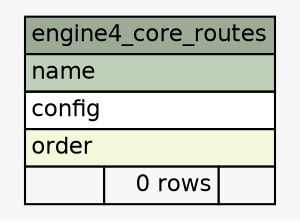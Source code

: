 // dot 2.38.0 on Windows 10 10.0
// SchemaSpy rev 590
digraph "engine4_core_routes" {
  graph [
    rankdir="RL"
    bgcolor="#f7f7f7"
    nodesep="0.18"
    ranksep="0.46"
    fontname="Helvetica"
    fontsize="11"
  ];
  node [
    fontname="Helvetica"
    fontsize="11"
    shape="plaintext"
  ];
  edge [
    arrowsize="0.8"
  ];
  "engine4_core_routes" [
    label=<
    <TABLE BORDER="0" CELLBORDER="1" CELLSPACING="0" BGCOLOR="#ffffff">
      <TR><TD COLSPAN="3" BGCOLOR="#9bab96" ALIGN="CENTER">engine4_core_routes</TD></TR>
      <TR><TD PORT="name" COLSPAN="3" BGCOLOR="#bed1b8" ALIGN="LEFT">name</TD></TR>
      <TR><TD PORT="config" COLSPAN="3" ALIGN="LEFT">config</TD></TR>
      <TR><TD PORT="order" COLSPAN="3" BGCOLOR="#f4f7da" ALIGN="LEFT">order</TD></TR>
      <TR><TD ALIGN="LEFT" BGCOLOR="#f7f7f7">  </TD><TD ALIGN="RIGHT" BGCOLOR="#f7f7f7">0 rows</TD><TD ALIGN="RIGHT" BGCOLOR="#f7f7f7">  </TD></TR>
    </TABLE>>
    URL="tables/engine4_core_routes.html"
    tooltip="engine4_core_routes"
  ];
}
